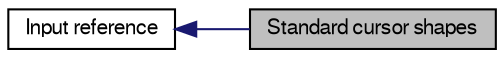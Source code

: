 digraph structs
{
  bgcolor="transparent";
  edge [fontname="FreeSans",fontsize=8,labelfontname="FreeSans",labelfontsize=8];
  node [fontname="FreeSans",fontsize=10,shape=record];
  rankdir=LR;
  Node0 [label="Standard cursor shapes",height=0.2,width=0.4,color="black", fillcolor="grey75", style="filled" fontcolor="black"];
  Node1 [label="Input reference",height=0.2,width=0.4,color="black",URL="$group__input.html"];
  Node1->Node0 [shape=plaintext, color="midnightblue", dir="back", style="solid"];
}
